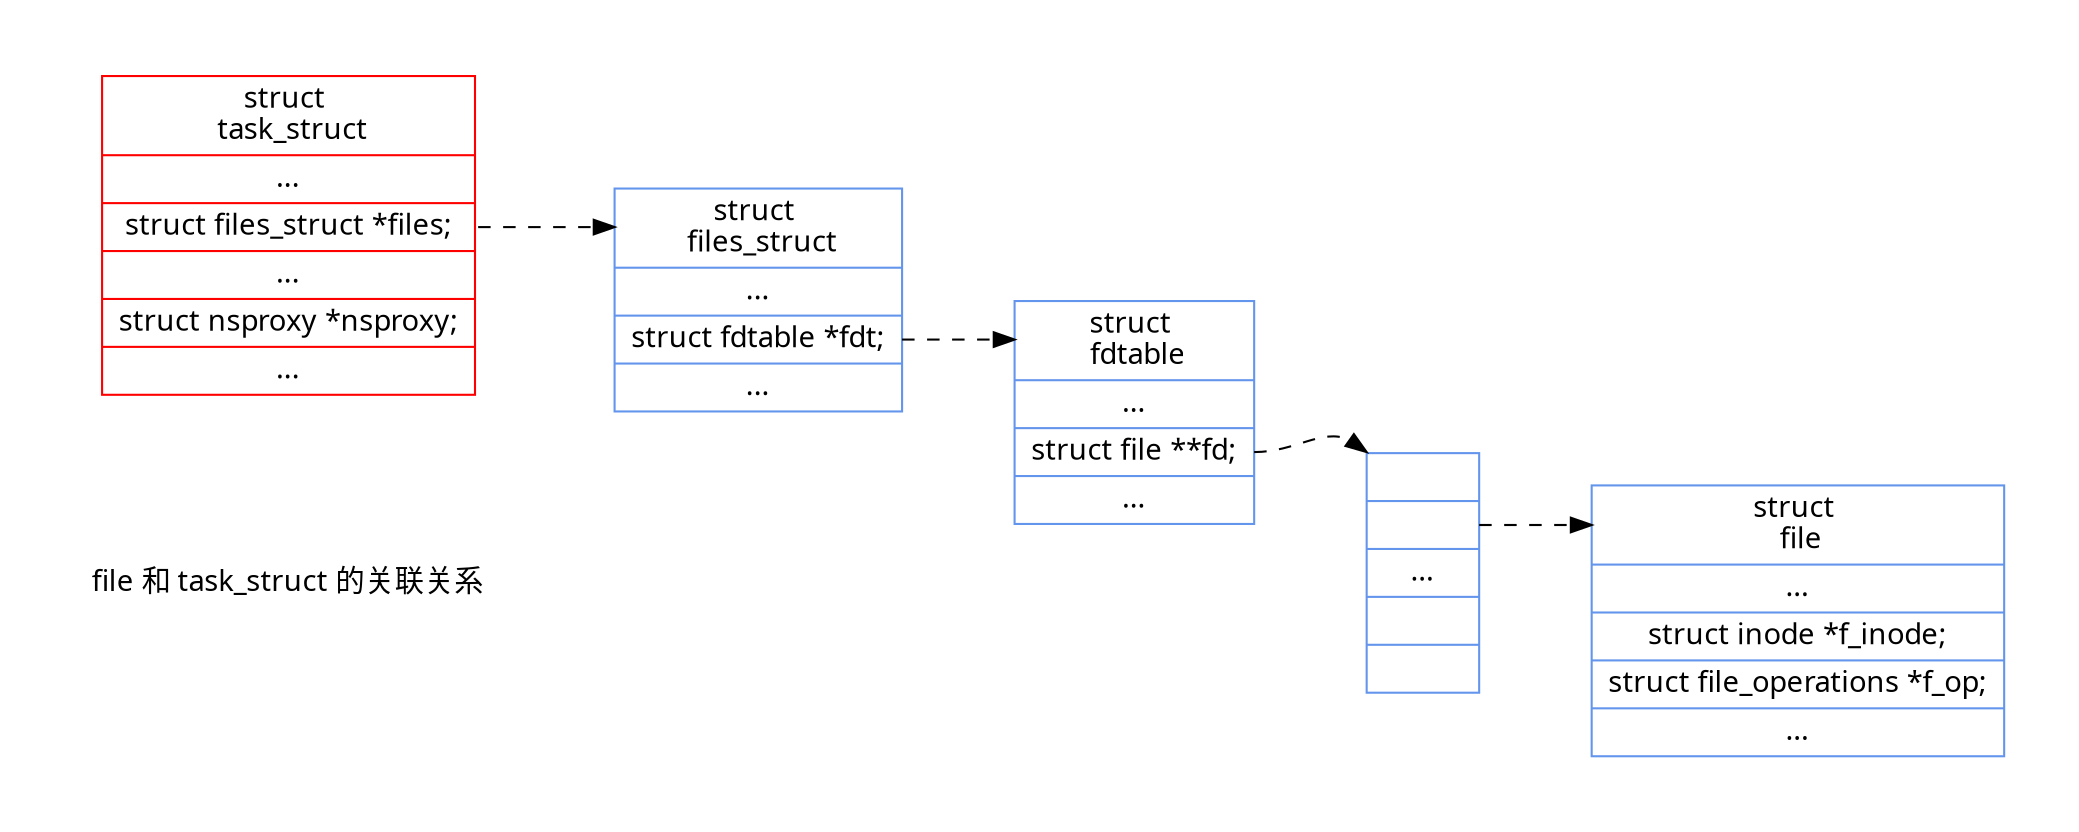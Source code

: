 digraph rankdot {
	compound=true
	margin="0,0"
	ranksep = .75
	nodesep = 1
	pad = .5
	rankdir = LR

	node [shape=record, charset = "UTF-8" fontname="Microsoft YaHei", fontsize=14]
	edge [style = dashed, charset = "UTF-8" fontname="Microsoft YaHei", fontsize=11]

	task_file [shape = plaintext, label = "file 和 task_struct 的关联关系"]

	task [
		color = red,
		label = "<head> struct \n task_struct |
			... |
			<files> struct files_struct *files; |
			... |
			<nsproxy> struct nsproxy *nsproxy; |
			... "
	]

	files [
		color = cornflowerblue,
		label = "<head> struct \n files_struct |
			... |
			<fdt> struct fdtable *fdt; |
			... "
	]

	fdtable [
		color = cornflowerblue,
		label = "<head> struct \n fdtable |
			... |
			<file> struct file **fd; |
			... "
	]

	file_array [
		color = cornflowerblue,
		label = " |
			<ref> |
			... |
			|
			"
	]

	
	file [
		color = cornflowerblue,
		label = " <head> struct \n file |
			... |
			<inode> struct inode *f_inode; |
			<ops> struct file_operations *f_op; |
			... "
	]

	
	task:files -> files:head
	files:fdt -> fdtable:head
	fdtable:file -> file_array:nw
	file_array:ref -> file:head
}